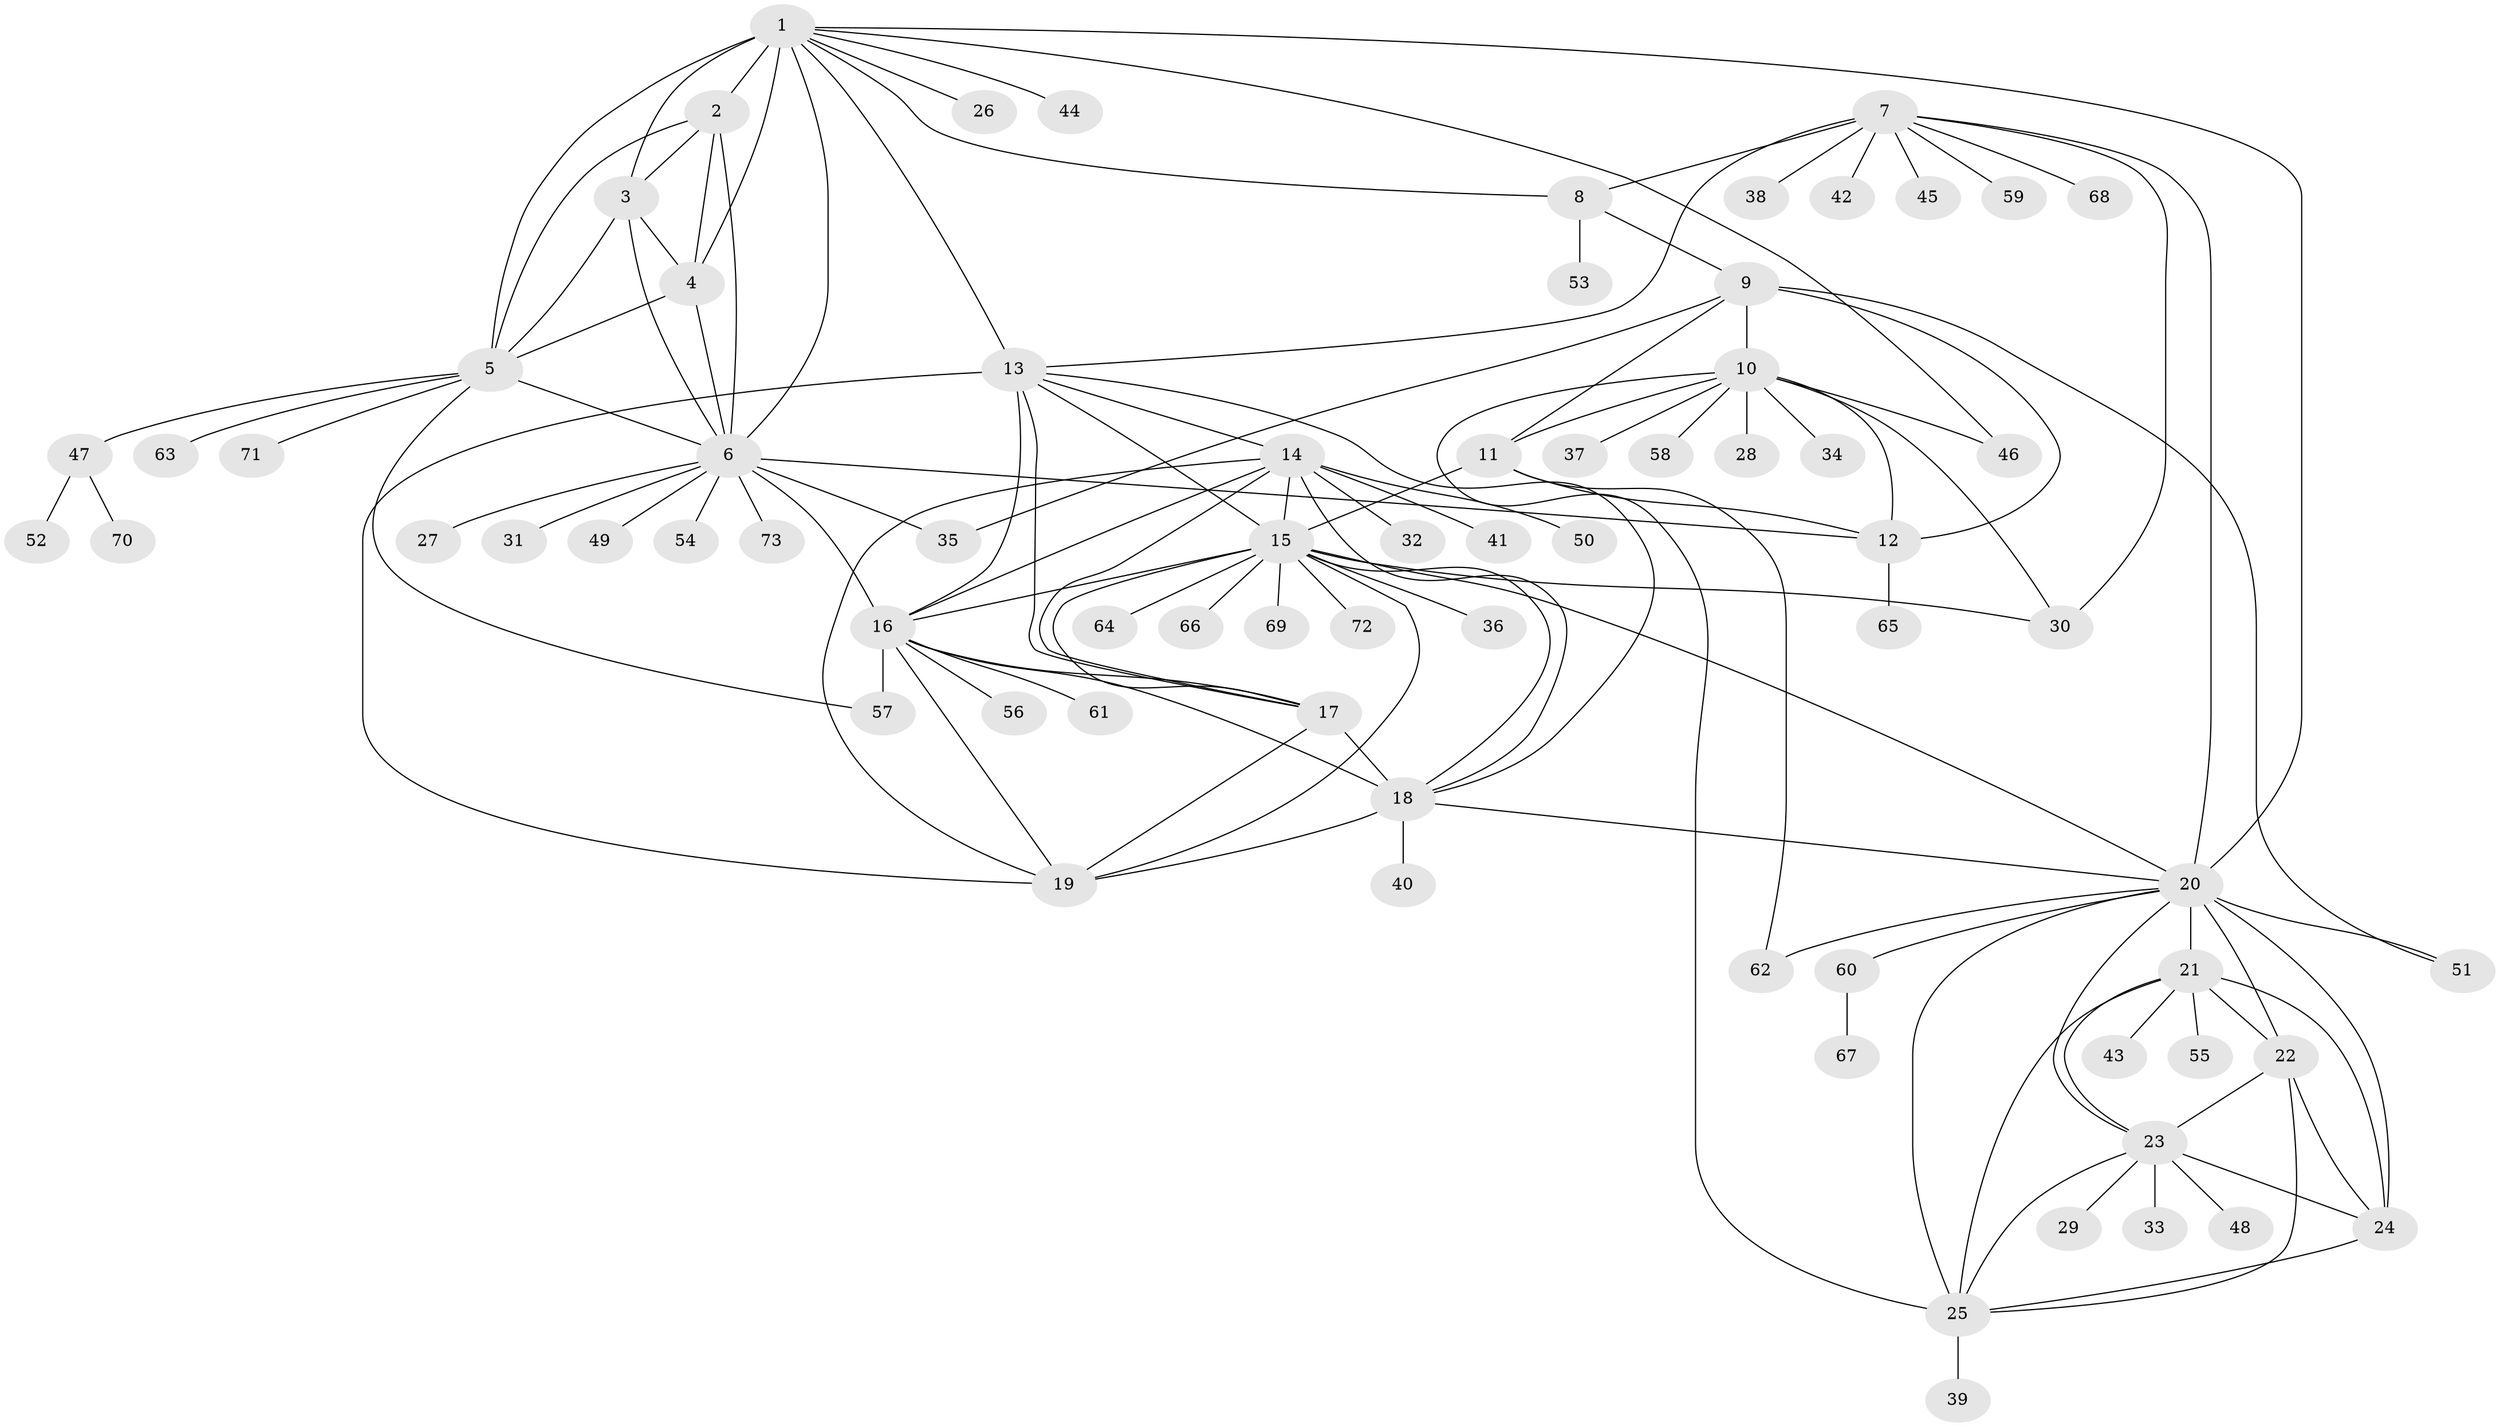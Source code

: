 // original degree distribution, {7: 0.0410958904109589, 10: 0.03424657534246575, 11: 0.0410958904109589, 15: 0.0136986301369863, 6: 0.0136986301369863, 9: 0.0547945205479452, 14: 0.0136986301369863, 8: 0.0273972602739726, 2: 0.1232876712328767, 1: 0.6027397260273972, 3: 0.0273972602739726, 4: 0.00684931506849315}
// Generated by graph-tools (version 1.1) at 2025/37/03/09/25 02:37:18]
// undirected, 73 vertices, 125 edges
graph export_dot {
graph [start="1"]
  node [color=gray90,style=filled];
  1;
  2;
  3;
  4;
  5;
  6;
  7;
  8;
  9;
  10;
  11;
  12;
  13;
  14;
  15;
  16;
  17;
  18;
  19;
  20;
  21;
  22;
  23;
  24;
  25;
  26;
  27;
  28;
  29;
  30;
  31;
  32;
  33;
  34;
  35;
  36;
  37;
  38;
  39;
  40;
  41;
  42;
  43;
  44;
  45;
  46;
  47;
  48;
  49;
  50;
  51;
  52;
  53;
  54;
  55;
  56;
  57;
  58;
  59;
  60;
  61;
  62;
  63;
  64;
  65;
  66;
  67;
  68;
  69;
  70;
  71;
  72;
  73;
  1 -- 2 [weight=5.0];
  1 -- 3 [weight=2.0];
  1 -- 4 [weight=2.0];
  1 -- 5 [weight=2.0];
  1 -- 6 [weight=2.0];
  1 -- 8 [weight=1.0];
  1 -- 13 [weight=1.0];
  1 -- 20 [weight=1.0];
  1 -- 26 [weight=1.0];
  1 -- 44 [weight=1.0];
  1 -- 46 [weight=1.0];
  2 -- 3 [weight=1.0];
  2 -- 4 [weight=1.0];
  2 -- 5 [weight=1.0];
  2 -- 6 [weight=1.0];
  3 -- 4 [weight=1.0];
  3 -- 5 [weight=1.0];
  3 -- 6 [weight=1.0];
  4 -- 5 [weight=1.0];
  4 -- 6 [weight=1.0];
  5 -- 6 [weight=1.0];
  5 -- 47 [weight=1.0];
  5 -- 57 [weight=1.0];
  5 -- 63 [weight=1.0];
  5 -- 71 [weight=1.0];
  6 -- 12 [weight=1.0];
  6 -- 16 [weight=1.0];
  6 -- 27 [weight=1.0];
  6 -- 31 [weight=1.0];
  6 -- 35 [weight=1.0];
  6 -- 49 [weight=1.0];
  6 -- 54 [weight=1.0];
  6 -- 73 [weight=1.0];
  7 -- 8 [weight=6.0];
  7 -- 13 [weight=1.0];
  7 -- 20 [weight=1.0];
  7 -- 30 [weight=2.0];
  7 -- 38 [weight=3.0];
  7 -- 42 [weight=1.0];
  7 -- 45 [weight=5.0];
  7 -- 59 [weight=2.0];
  7 -- 68 [weight=1.0];
  8 -- 9 [weight=1.0];
  8 -- 53 [weight=1.0];
  9 -- 10 [weight=4.0];
  9 -- 11 [weight=1.0];
  9 -- 12 [weight=1.0];
  9 -- 35 [weight=1.0];
  9 -- 51 [weight=1.0];
  10 -- 11 [weight=4.0];
  10 -- 12 [weight=4.0];
  10 -- 25 [weight=1.0];
  10 -- 28 [weight=5.0];
  10 -- 30 [weight=1.0];
  10 -- 34 [weight=1.0];
  10 -- 37 [weight=1.0];
  10 -- 46 [weight=1.0];
  10 -- 58 [weight=1.0];
  11 -- 12 [weight=1.0];
  11 -- 15 [weight=1.0];
  11 -- 62 [weight=1.0];
  12 -- 65 [weight=1.0];
  13 -- 14 [weight=1.0];
  13 -- 15 [weight=1.0];
  13 -- 16 [weight=1.0];
  13 -- 17 [weight=1.0];
  13 -- 18 [weight=1.0];
  13 -- 19 [weight=1.0];
  14 -- 15 [weight=1.0];
  14 -- 16 [weight=1.0];
  14 -- 17 [weight=1.0];
  14 -- 18 [weight=1.0];
  14 -- 19 [weight=1.0];
  14 -- 32 [weight=1.0];
  14 -- 41 [weight=1.0];
  14 -- 50 [weight=2.0];
  15 -- 16 [weight=1.0];
  15 -- 17 [weight=1.0];
  15 -- 18 [weight=1.0];
  15 -- 19 [weight=1.0];
  15 -- 20 [weight=1.0];
  15 -- 30 [weight=1.0];
  15 -- 36 [weight=1.0];
  15 -- 64 [weight=1.0];
  15 -- 66 [weight=1.0];
  15 -- 69 [weight=1.0];
  15 -- 72 [weight=1.0];
  16 -- 17 [weight=1.0];
  16 -- 18 [weight=1.0];
  16 -- 19 [weight=1.0];
  16 -- 56 [weight=1.0];
  16 -- 57 [weight=1.0];
  16 -- 61 [weight=1.0];
  17 -- 18 [weight=5.0];
  17 -- 19 [weight=1.0];
  18 -- 19 [weight=1.0];
  18 -- 20 [weight=1.0];
  18 -- 40 [weight=1.0];
  20 -- 21 [weight=2.0];
  20 -- 22 [weight=2.0];
  20 -- 23 [weight=2.0];
  20 -- 24 [weight=4.0];
  20 -- 25 [weight=2.0];
  20 -- 51 [weight=1.0];
  20 -- 60 [weight=1.0];
  20 -- 62 [weight=1.0];
  21 -- 22 [weight=1.0];
  21 -- 23 [weight=1.0];
  21 -- 24 [weight=1.0];
  21 -- 25 [weight=1.0];
  21 -- 43 [weight=1.0];
  21 -- 55 [weight=1.0];
  22 -- 23 [weight=1.0];
  22 -- 24 [weight=1.0];
  22 -- 25 [weight=1.0];
  23 -- 24 [weight=1.0];
  23 -- 25 [weight=1.0];
  23 -- 29 [weight=1.0];
  23 -- 33 [weight=5.0];
  23 -- 48 [weight=1.0];
  24 -- 25 [weight=1.0];
  25 -- 39 [weight=1.0];
  47 -- 52 [weight=1.0];
  47 -- 70 [weight=1.0];
  60 -- 67 [weight=1.0];
}

